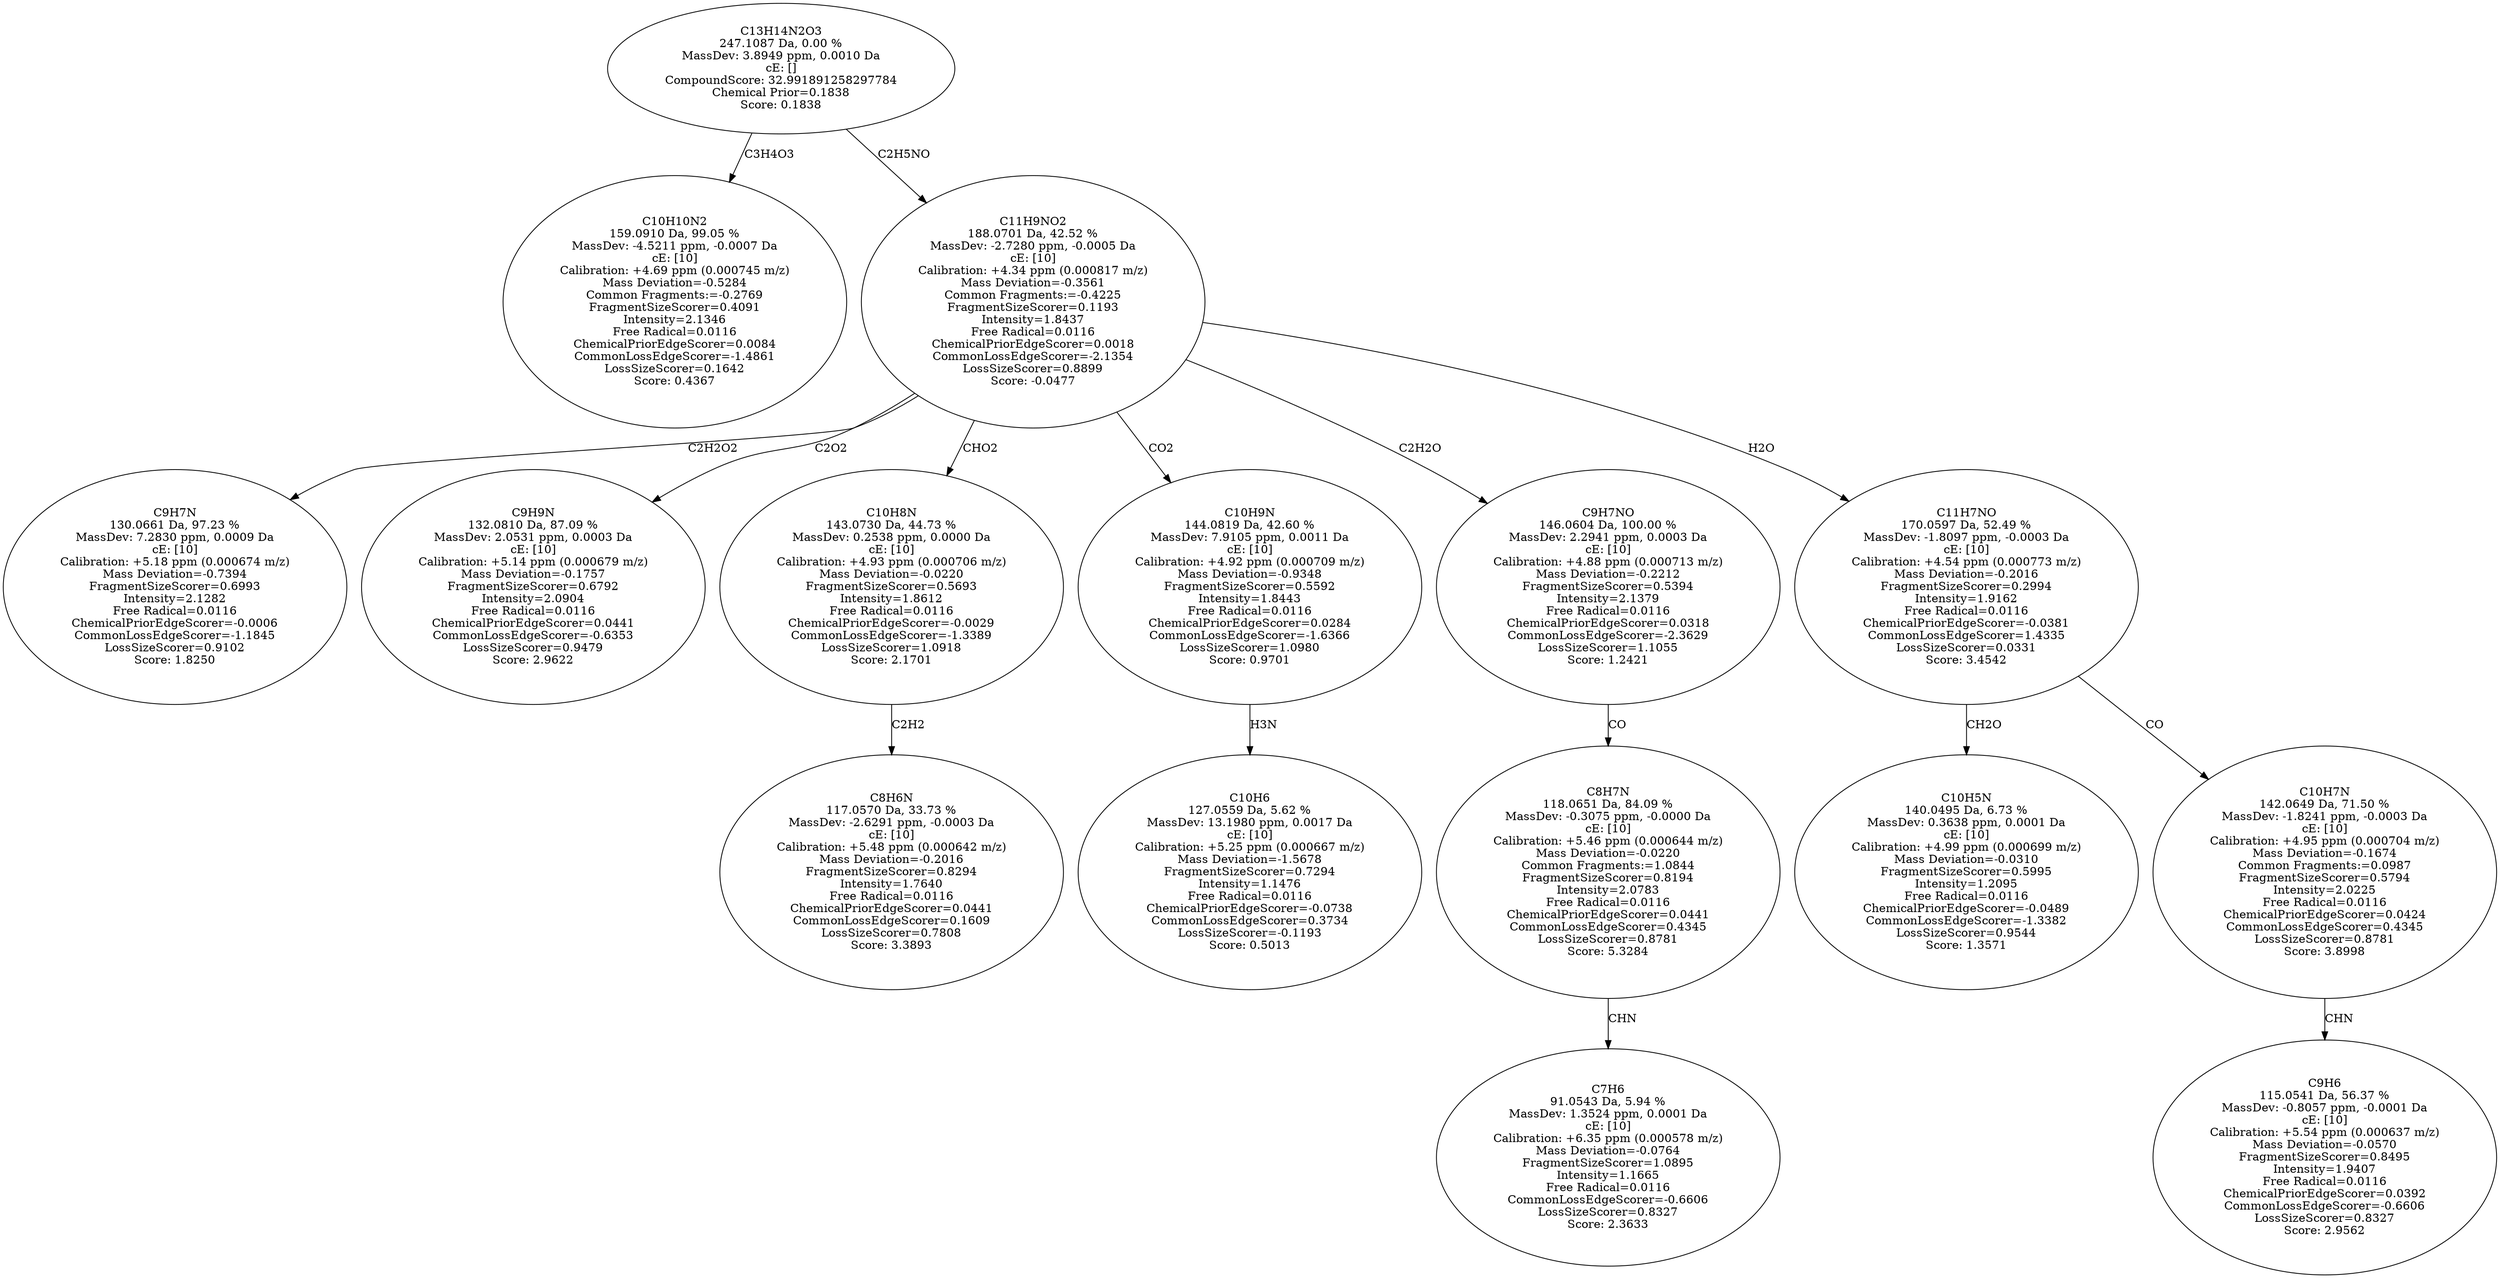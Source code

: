 strict digraph {
v1 [label="C10H10N2\n159.0910 Da, 99.05 %\nMassDev: -4.5211 ppm, -0.0007 Da\ncE: [10]\nCalibration: +4.69 ppm (0.000745 m/z)\nMass Deviation=-0.5284\nCommon Fragments:=-0.2769\nFragmentSizeScorer=0.4091\nIntensity=2.1346\nFree Radical=0.0116\nChemicalPriorEdgeScorer=0.0084\nCommonLossEdgeScorer=-1.4861\nLossSizeScorer=0.1642\nScore: 0.4367"];
v2 [label="C9H7N\n130.0661 Da, 97.23 %\nMassDev: 7.2830 ppm, 0.0009 Da\ncE: [10]\nCalibration: +5.18 ppm (0.000674 m/z)\nMass Deviation=-0.7394\nFragmentSizeScorer=0.6993\nIntensity=2.1282\nFree Radical=0.0116\nChemicalPriorEdgeScorer=-0.0006\nCommonLossEdgeScorer=-1.1845\nLossSizeScorer=0.9102\nScore: 1.8250"];
v3 [label="C9H9N\n132.0810 Da, 87.09 %\nMassDev: 2.0531 ppm, 0.0003 Da\ncE: [10]\nCalibration: +5.14 ppm (0.000679 m/z)\nMass Deviation=-0.1757\nFragmentSizeScorer=0.6792\nIntensity=2.0904\nFree Radical=0.0116\nChemicalPriorEdgeScorer=0.0441\nCommonLossEdgeScorer=-0.6353\nLossSizeScorer=0.9479\nScore: 2.9622"];
v4 [label="C8H6N\n117.0570 Da, 33.73 %\nMassDev: -2.6291 ppm, -0.0003 Da\ncE: [10]\nCalibration: +5.48 ppm (0.000642 m/z)\nMass Deviation=-0.2016\nFragmentSizeScorer=0.8294\nIntensity=1.7640\nFree Radical=0.0116\nChemicalPriorEdgeScorer=0.0441\nCommonLossEdgeScorer=0.1609\nLossSizeScorer=0.7808\nScore: 3.3893"];
v5 [label="C10H8N\n143.0730 Da, 44.73 %\nMassDev: 0.2538 ppm, 0.0000 Da\ncE: [10]\nCalibration: +4.93 ppm (0.000706 m/z)\nMass Deviation=-0.0220\nFragmentSizeScorer=0.5693\nIntensity=1.8612\nFree Radical=0.0116\nChemicalPriorEdgeScorer=-0.0029\nCommonLossEdgeScorer=-1.3389\nLossSizeScorer=1.0918\nScore: 2.1701"];
v6 [label="C10H6\n127.0559 Da, 5.62 %\nMassDev: 13.1980 ppm, 0.0017 Da\ncE: [10]\nCalibration: +5.25 ppm (0.000667 m/z)\nMass Deviation=-1.5678\nFragmentSizeScorer=0.7294\nIntensity=1.1476\nFree Radical=0.0116\nChemicalPriorEdgeScorer=-0.0738\nCommonLossEdgeScorer=0.3734\nLossSizeScorer=-0.1193\nScore: 0.5013"];
v7 [label="C10H9N\n144.0819 Da, 42.60 %\nMassDev: 7.9105 ppm, 0.0011 Da\ncE: [10]\nCalibration: +4.92 ppm (0.000709 m/z)\nMass Deviation=-0.9348\nFragmentSizeScorer=0.5592\nIntensity=1.8443\nFree Radical=0.0116\nChemicalPriorEdgeScorer=0.0284\nCommonLossEdgeScorer=-1.6366\nLossSizeScorer=1.0980\nScore: 0.9701"];
v8 [label="C7H6\n91.0543 Da, 5.94 %\nMassDev: 1.3524 ppm, 0.0001 Da\ncE: [10]\nCalibration: +6.35 ppm (0.000578 m/z)\nMass Deviation=-0.0764\nFragmentSizeScorer=1.0895\nIntensity=1.1665\nFree Radical=0.0116\nCommonLossEdgeScorer=-0.6606\nLossSizeScorer=0.8327\nScore: 2.3633"];
v9 [label="C8H7N\n118.0651 Da, 84.09 %\nMassDev: -0.3075 ppm, -0.0000 Da\ncE: [10]\nCalibration: +5.46 ppm (0.000644 m/z)\nMass Deviation=-0.0220\nCommon Fragments:=1.0844\nFragmentSizeScorer=0.8194\nIntensity=2.0783\nFree Radical=0.0116\nChemicalPriorEdgeScorer=0.0441\nCommonLossEdgeScorer=0.4345\nLossSizeScorer=0.8781\nScore: 5.3284"];
v10 [label="C9H7NO\n146.0604 Da, 100.00 %\nMassDev: 2.2941 ppm, 0.0003 Da\ncE: [10]\nCalibration: +4.88 ppm (0.000713 m/z)\nMass Deviation=-0.2212\nFragmentSizeScorer=0.5394\nIntensity=2.1379\nFree Radical=0.0116\nChemicalPriorEdgeScorer=0.0318\nCommonLossEdgeScorer=-2.3629\nLossSizeScorer=1.1055\nScore: 1.2421"];
v11 [label="C10H5N\n140.0495 Da, 6.73 %\nMassDev: 0.3638 ppm, 0.0001 Da\ncE: [10]\nCalibration: +4.99 ppm (0.000699 m/z)\nMass Deviation=-0.0310\nFragmentSizeScorer=0.5995\nIntensity=1.2095\nFree Radical=0.0116\nChemicalPriorEdgeScorer=-0.0489\nCommonLossEdgeScorer=-1.3382\nLossSizeScorer=0.9544\nScore: 1.3571"];
v12 [label="C9H6\n115.0541 Da, 56.37 %\nMassDev: -0.8057 ppm, -0.0001 Da\ncE: [10]\nCalibration: +5.54 ppm (0.000637 m/z)\nMass Deviation=-0.0570\nFragmentSizeScorer=0.8495\nIntensity=1.9407\nFree Radical=0.0116\nChemicalPriorEdgeScorer=0.0392\nCommonLossEdgeScorer=-0.6606\nLossSizeScorer=0.8327\nScore: 2.9562"];
v13 [label="C10H7N\n142.0649 Da, 71.50 %\nMassDev: -1.8241 ppm, -0.0003 Da\ncE: [10]\nCalibration: +4.95 ppm (0.000704 m/z)\nMass Deviation=-0.1674\nCommon Fragments:=0.0987\nFragmentSizeScorer=0.5794\nIntensity=2.0225\nFree Radical=0.0116\nChemicalPriorEdgeScorer=0.0424\nCommonLossEdgeScorer=0.4345\nLossSizeScorer=0.8781\nScore: 3.8998"];
v14 [label="C11H7NO\n170.0597 Da, 52.49 %\nMassDev: -1.8097 ppm, -0.0003 Da\ncE: [10]\nCalibration: +4.54 ppm (0.000773 m/z)\nMass Deviation=-0.2016\nFragmentSizeScorer=0.2994\nIntensity=1.9162\nFree Radical=0.0116\nChemicalPriorEdgeScorer=-0.0381\nCommonLossEdgeScorer=1.4335\nLossSizeScorer=0.0331\nScore: 3.4542"];
v15 [label="C11H9NO2\n188.0701 Da, 42.52 %\nMassDev: -2.7280 ppm, -0.0005 Da\ncE: [10]\nCalibration: +4.34 ppm (0.000817 m/z)\nMass Deviation=-0.3561\nCommon Fragments:=-0.4225\nFragmentSizeScorer=0.1193\nIntensity=1.8437\nFree Radical=0.0116\nChemicalPriorEdgeScorer=0.0018\nCommonLossEdgeScorer=-2.1354\nLossSizeScorer=0.8899\nScore: -0.0477"];
v16 [label="C13H14N2O3\n247.1087 Da, 0.00 %\nMassDev: 3.8949 ppm, 0.0010 Da\ncE: []\nCompoundScore: 32.991891258297784\nChemical Prior=0.1838\nScore: 0.1838"];
v16 -> v1 [label="C3H4O3"];
v15 -> v2 [label="C2H2O2"];
v15 -> v3 [label="C2O2"];
v5 -> v4 [label="C2H2"];
v15 -> v5 [label="CHO2"];
v7 -> v6 [label="H3N"];
v15 -> v7 [label="CO2"];
v9 -> v8 [label="CHN"];
v10 -> v9 [label="CO"];
v15 -> v10 [label="C2H2O"];
v14 -> v11 [label="CH2O"];
v13 -> v12 [label="CHN"];
v14 -> v13 [label="CO"];
v15 -> v14 [label="H2O"];
v16 -> v15 [label="C2H5NO"];
}